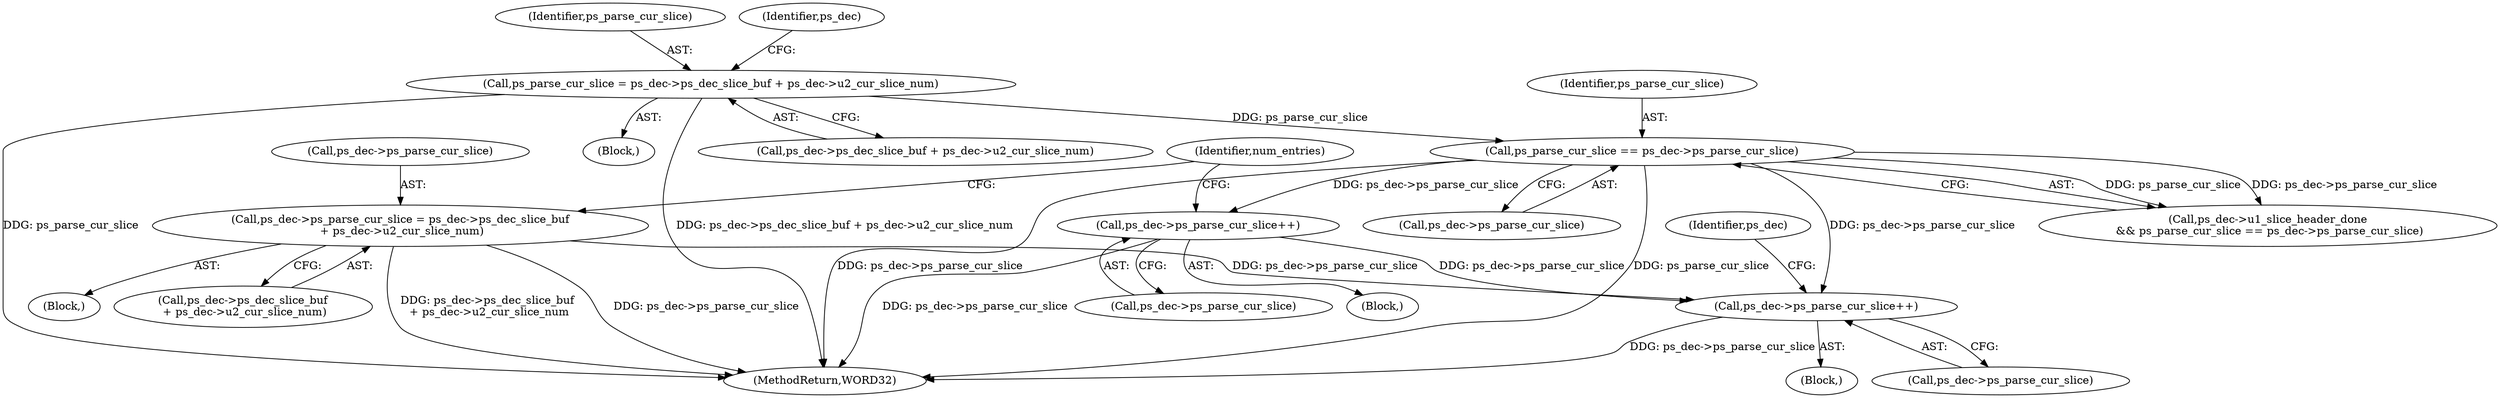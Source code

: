digraph "0_Android_9a00f562a612d56e7b2b989d168647db900ba6cf@pointer" {
"1001408" [label="(Call,ps_dec->ps_parse_cur_slice++)"];
"1000560" [label="(Call,ps_parse_cur_slice == ps_dec->ps_parse_cur_slice)"];
"1000546" [label="(Call,ps_parse_cur_slice = ps_dec->ps_dec_slice_buf + ps_dec->u2_cur_slice_num)"];
"1000827" [label="(Call,ps_dec->ps_parse_cur_slice = ps_dec->ps_dec_slice_buf\n + ps_dec->u2_cur_slice_num)"];
"1000821" [label="(Call,ps_dec->ps_parse_cur_slice++)"];
"1000560" [label="(Call,ps_parse_cur_slice == ps_dec->ps_parse_cur_slice)"];
"1000547" [label="(Identifier,ps_parse_cur_slice)"];
"1000831" [label="(Call,ps_dec->ps_dec_slice_buf\n + ps_dec->u2_cur_slice_num)"];
"1000802" [label="(Block,)"];
"1001407" [label="(Block,)"];
"1001450" [label="(MethodReturn,WORD32)"];
"1000822" [label="(Call,ps_dec->ps_parse_cur_slice)"];
"1000556" [label="(Call,ps_dec->u1_slice_header_done\n && ps_parse_cur_slice == ps_dec->ps_parse_cur_slice)"];
"1000828" [label="(Call,ps_dec->ps_parse_cur_slice)"];
"1001414" [label="(Identifier,ps_dec)"];
"1000827" [label="(Call,ps_dec->ps_parse_cur_slice = ps_dec->ps_dec_slice_buf\n + ps_dec->u2_cur_slice_num)"];
"1000561" [label="(Identifier,ps_parse_cur_slice)"];
"1000843" [label="(Identifier,num_entries)"];
"1000562" [label="(Call,ps_dec->ps_parse_cur_slice)"];
"1000548" [label="(Call,ps_dec->ps_dec_slice_buf + ps_dec->u2_cur_slice_num)"];
"1000546" [label="(Call,ps_parse_cur_slice = ps_dec->ps_dec_slice_buf + ps_dec->u2_cur_slice_num)"];
"1000826" [label="(Block,)"];
"1001409" [label="(Call,ps_dec->ps_parse_cur_slice)"];
"1000558" [label="(Identifier,ps_dec)"];
"1000544" [label="(Block,)"];
"1001408" [label="(Call,ps_dec->ps_parse_cur_slice++)"];
"1000821" [label="(Call,ps_dec->ps_parse_cur_slice++)"];
"1001408" -> "1001407"  [label="AST: "];
"1001408" -> "1001409"  [label="CFG: "];
"1001409" -> "1001408"  [label="AST: "];
"1001414" -> "1001408"  [label="CFG: "];
"1001408" -> "1001450"  [label="DDG: ps_dec->ps_parse_cur_slice"];
"1000560" -> "1001408"  [label="DDG: ps_dec->ps_parse_cur_slice"];
"1000827" -> "1001408"  [label="DDG: ps_dec->ps_parse_cur_slice"];
"1000821" -> "1001408"  [label="DDG: ps_dec->ps_parse_cur_slice"];
"1000560" -> "1000556"  [label="AST: "];
"1000560" -> "1000562"  [label="CFG: "];
"1000561" -> "1000560"  [label="AST: "];
"1000562" -> "1000560"  [label="AST: "];
"1000556" -> "1000560"  [label="CFG: "];
"1000560" -> "1001450"  [label="DDG: ps_dec->ps_parse_cur_slice"];
"1000560" -> "1001450"  [label="DDG: ps_parse_cur_slice"];
"1000560" -> "1000556"  [label="DDG: ps_parse_cur_slice"];
"1000560" -> "1000556"  [label="DDG: ps_dec->ps_parse_cur_slice"];
"1000546" -> "1000560"  [label="DDG: ps_parse_cur_slice"];
"1000560" -> "1000821"  [label="DDG: ps_dec->ps_parse_cur_slice"];
"1000546" -> "1000544"  [label="AST: "];
"1000546" -> "1000548"  [label="CFG: "];
"1000547" -> "1000546"  [label="AST: "];
"1000548" -> "1000546"  [label="AST: "];
"1000558" -> "1000546"  [label="CFG: "];
"1000546" -> "1001450"  [label="DDG: ps_dec->ps_dec_slice_buf + ps_dec->u2_cur_slice_num"];
"1000546" -> "1001450"  [label="DDG: ps_parse_cur_slice"];
"1000827" -> "1000826"  [label="AST: "];
"1000827" -> "1000831"  [label="CFG: "];
"1000828" -> "1000827"  [label="AST: "];
"1000831" -> "1000827"  [label="AST: "];
"1000843" -> "1000827"  [label="CFG: "];
"1000827" -> "1001450"  [label="DDG: ps_dec->ps_parse_cur_slice"];
"1000827" -> "1001450"  [label="DDG: ps_dec->ps_dec_slice_buf\n + ps_dec->u2_cur_slice_num"];
"1000821" -> "1000802"  [label="AST: "];
"1000821" -> "1000822"  [label="CFG: "];
"1000822" -> "1000821"  [label="AST: "];
"1000843" -> "1000821"  [label="CFG: "];
"1000821" -> "1001450"  [label="DDG: ps_dec->ps_parse_cur_slice"];
}
